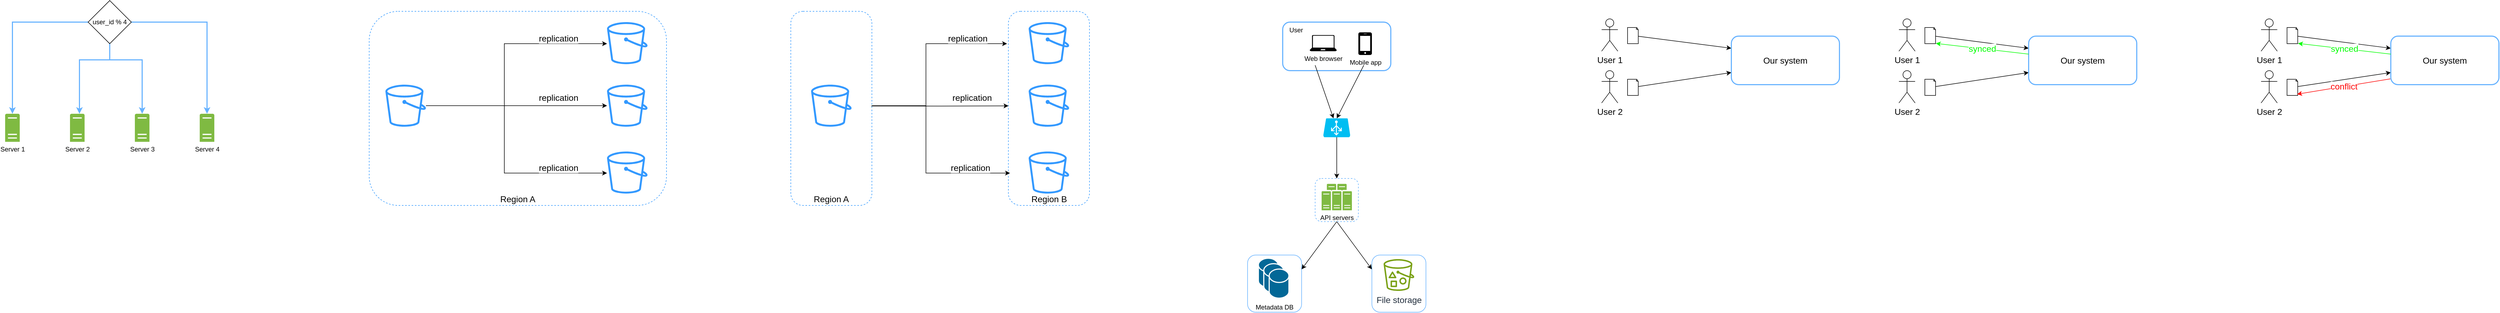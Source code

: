 <mxfile version="25.0.3">
  <diagram name="Page-1" id="DRFL2DdX7cvpsLH4rrUR">
    <mxGraphModel dx="1434" dy="802" grid="1" gridSize="10" guides="1" tooltips="1" connect="1" arrows="1" fold="1" page="1" pageScale="1" pageWidth="827" pageHeight="1169" math="0" shadow="0">
      <root>
        <mxCell id="0" />
        <mxCell id="1" parent="0" />
        <mxCell id="ic0bMQRyNlB7XZAVLNTT-1" value="" style="rounded=1;whiteSpace=wrap;html=1;verticalAlign=bottom;strokeColor=#66B2FF;" vertex="1" parent="1">
          <mxGeometry x="2815" y="532" width="100" height="106" as="geometry" />
        </mxCell>
        <mxCell id="ic0bMQRyNlB7XZAVLNTT-2" value="Metadata DB" style="rounded=1;whiteSpace=wrap;html=1;verticalAlign=bottom;strokeColor=#66B2FF;" vertex="1" parent="1">
          <mxGeometry x="2585" y="532" width="100" height="106" as="geometry" />
        </mxCell>
        <mxCell id="ic0bMQRyNlB7XZAVLNTT-3" style="rounded=0;orthogonalLoop=1;jettySize=auto;html=1;exitX=0.5;exitY=1;exitDx=0;exitDy=0;entryX=1;entryY=0.25;entryDx=0;entryDy=0;" edge="1" parent="1" source="ic0bMQRyNlB7XZAVLNTT-5" target="ic0bMQRyNlB7XZAVLNTT-2">
          <mxGeometry relative="1" as="geometry">
            <mxPoint x="2755" y="470" as="sourcePoint" />
          </mxGeometry>
        </mxCell>
        <mxCell id="ic0bMQRyNlB7XZAVLNTT-4" style="edgeStyle=none;shape=connector;rounded=0;orthogonalLoop=1;jettySize=auto;html=1;entryX=0;entryY=0.25;entryDx=0;entryDy=0;strokeColor=default;align=center;verticalAlign=middle;fontFamily=Helvetica;fontSize=11;fontColor=default;labelBackgroundColor=default;endArrow=classic;exitX=0.5;exitY=1;exitDx=0;exitDy=0;" edge="1" parent="1" source="ic0bMQRyNlB7XZAVLNTT-5" target="ic0bMQRyNlB7XZAVLNTT-1">
          <mxGeometry relative="1" as="geometry">
            <mxPoint x="2755" y="470" as="sourcePoint" />
          </mxGeometry>
        </mxCell>
        <mxCell id="ic0bMQRyNlB7XZAVLNTT-5" value="" style="rounded=1;whiteSpace=wrap;html=1;dashed=1;strokeColor=#66B2FF;" vertex="1" parent="1">
          <mxGeometry x="2710" y="390" width="80" height="80" as="geometry" />
        </mxCell>
        <mxCell id="ic0bMQRyNlB7XZAVLNTT-6" value="User" style="rounded=1;whiteSpace=wrap;html=1;strokeColor=#66B2FF;strokeWidth=2;labelPosition=center;verticalLabelPosition=middle;align=center;verticalAlign=middle;spacingBottom=60;spacingRight=150;" vertex="1" parent="1">
          <mxGeometry x="2650" y="100" width="200" height="90" as="geometry" />
        </mxCell>
        <mxCell id="ic0bMQRyNlB7XZAVLNTT-7" value="" style="rounded=0;orthogonalLoop=1;jettySize=auto;html=1;exitX=0.3;exitY=0.889;exitDx=0;exitDy=0;exitPerimeter=0;" edge="1" parent="1" source="ic0bMQRyNlB7XZAVLNTT-6" target="ic0bMQRyNlB7XZAVLNTT-37">
          <mxGeometry relative="1" as="geometry">
            <mxPoint x="2700" y="60" as="sourcePoint" />
          </mxGeometry>
        </mxCell>
        <mxCell id="ic0bMQRyNlB7XZAVLNTT-8" value="Region B" style="rounded=1;whiteSpace=wrap;html=1;dashed=1;fillColor=default;strokeColor=#3399FF;verticalAlign=bottom;fontSize=16;fontStyle=0" vertex="1" parent="1">
          <mxGeometry x="2142.5" y="80" width="150" height="360" as="geometry" />
        </mxCell>
        <mxCell id="ic0bMQRyNlB7XZAVLNTT-9" value="Server 1" style="sketch=0;pointerEvents=1;shadow=0;dashed=0;html=1;strokeColor=none;labelPosition=center;verticalLabelPosition=bottom;verticalAlign=top;outlineConnect=0;align=center;shape=mxgraph.office.servers.server_generic;fillColor=#7FBA42;" vertex="1" parent="1">
          <mxGeometry x="286.5" y="270" width="27" height="52" as="geometry" />
        </mxCell>
        <mxCell id="ic0bMQRyNlB7XZAVLNTT-10" style="edgeStyle=orthogonalEdgeStyle;rounded=0;orthogonalLoop=1;jettySize=auto;html=1;strokeColor=#66B2FF;strokeWidth=2;" edge="1" parent="1" source="ic0bMQRyNlB7XZAVLNTT-14" target="ic0bMQRyNlB7XZAVLNTT-9">
          <mxGeometry relative="1" as="geometry" />
        </mxCell>
        <mxCell id="ic0bMQRyNlB7XZAVLNTT-11" style="edgeStyle=orthogonalEdgeStyle;rounded=0;orthogonalLoop=1;jettySize=auto;html=1;strokeColor=#66B2FF;strokeWidth=2;" edge="1" parent="1" source="ic0bMQRyNlB7XZAVLNTT-14" target="ic0bMQRyNlB7XZAVLNTT-15">
          <mxGeometry relative="1" as="geometry">
            <Array as="points">
              <mxPoint x="480" y="170" />
              <mxPoint x="424" y="170" />
            </Array>
          </mxGeometry>
        </mxCell>
        <mxCell id="ic0bMQRyNlB7XZAVLNTT-12" style="edgeStyle=orthogonalEdgeStyle;rounded=0;orthogonalLoop=1;jettySize=auto;html=1;exitX=0.5;exitY=1;exitDx=0;exitDy=0;strokeColor=#66B2FF;strokeWidth=2;" edge="1" parent="1" source="ic0bMQRyNlB7XZAVLNTT-14" target="ic0bMQRyNlB7XZAVLNTT-16">
          <mxGeometry relative="1" as="geometry">
            <Array as="points">
              <mxPoint x="480" y="170" />
              <mxPoint x="540" y="170" />
            </Array>
          </mxGeometry>
        </mxCell>
        <mxCell id="ic0bMQRyNlB7XZAVLNTT-13" style="edgeStyle=orthogonalEdgeStyle;rounded=0;orthogonalLoop=1;jettySize=auto;html=1;strokeColor=#66B2FF;strokeWidth=2;" edge="1" parent="1" source="ic0bMQRyNlB7XZAVLNTT-14" target="ic0bMQRyNlB7XZAVLNTT-17">
          <mxGeometry relative="1" as="geometry" />
        </mxCell>
        <mxCell id="ic0bMQRyNlB7XZAVLNTT-14" value="user_id % 4" style="rhombus;whiteSpace=wrap;html=1;" vertex="1" parent="1">
          <mxGeometry x="440" y="60" width="80" height="80" as="geometry" />
        </mxCell>
        <mxCell id="ic0bMQRyNlB7XZAVLNTT-15" value="Server 2" style="sketch=0;pointerEvents=1;shadow=0;dashed=0;html=1;strokeColor=none;labelPosition=center;verticalLabelPosition=bottom;verticalAlign=top;outlineConnect=0;align=center;shape=mxgraph.office.servers.server_generic;fillColor=#7FBA42;" vertex="1" parent="1">
          <mxGeometry x="406.5" y="270" width="27" height="52" as="geometry" />
        </mxCell>
        <mxCell id="ic0bMQRyNlB7XZAVLNTT-16" value="Server 3" style="sketch=0;pointerEvents=1;shadow=0;dashed=0;html=1;strokeColor=none;labelPosition=center;verticalLabelPosition=bottom;verticalAlign=top;outlineConnect=0;align=center;shape=mxgraph.office.servers.server_generic;fillColor=#7FBA42;" vertex="1" parent="1">
          <mxGeometry x="526.5" y="270" width="27" height="52" as="geometry" />
        </mxCell>
        <mxCell id="ic0bMQRyNlB7XZAVLNTT-17" value="Server 4" style="sketch=0;pointerEvents=1;shadow=0;dashed=0;html=1;strokeColor=none;labelPosition=center;verticalLabelPosition=bottom;verticalAlign=top;outlineConnect=0;align=center;shape=mxgraph.office.servers.server_generic;fillColor=#7FBA42;" vertex="1" parent="1">
          <mxGeometry x="646.5" y="270" width="27" height="52" as="geometry" />
        </mxCell>
        <mxCell id="ic0bMQRyNlB7XZAVLNTT-18" value="Region A" style="rounded=1;whiteSpace=wrap;html=1;dashed=1;fillColor=default;strokeColor=#3399FF;verticalAlign=bottom;fontSize=16;fontStyle=0" vertex="1" parent="1">
          <mxGeometry x="960" y="80" width="550" height="360" as="geometry" />
        </mxCell>
        <mxCell id="ic0bMQRyNlB7XZAVLNTT-19" value="replication" style="edgeStyle=orthogonalEdgeStyle;rounded=0;orthogonalLoop=1;jettySize=auto;html=1;fontSize=16;verticalAlign=middle;" edge="1" parent="1" source="ic0bMQRyNlB7XZAVLNTT-22" target="ic0bMQRyNlB7XZAVLNTT-23">
          <mxGeometry x="0.463" y="15" relative="1" as="geometry">
            <mxPoint as="offset" />
          </mxGeometry>
        </mxCell>
        <mxCell id="ic0bMQRyNlB7XZAVLNTT-20" value="replication" style="edgeStyle=orthogonalEdgeStyle;rounded=0;orthogonalLoop=1;jettySize=auto;html=1;verticalAlign=middle;fontSize=16;" edge="1" parent="1" source="ic0bMQRyNlB7XZAVLNTT-22" target="ic0bMQRyNlB7XZAVLNTT-24">
          <mxGeometry x="0.6" y="10" relative="1" as="geometry">
            <Array as="points">
              <mxPoint x="1210" y="255" />
              <mxPoint x="1210" y="140" />
            </Array>
            <mxPoint as="offset" />
          </mxGeometry>
        </mxCell>
        <mxCell id="ic0bMQRyNlB7XZAVLNTT-21" value="replication" style="edgeStyle=orthogonalEdgeStyle;rounded=0;orthogonalLoop=1;jettySize=auto;html=1;verticalAlign=middle;fontSize=16;" edge="1" parent="1" source="ic0bMQRyNlB7XZAVLNTT-22" target="ic0bMQRyNlB7XZAVLNTT-25">
          <mxGeometry x="0.609" y="10" relative="1" as="geometry">
            <Array as="points">
              <mxPoint x="1210" y="255" />
              <mxPoint x="1210" y="380" />
            </Array>
            <mxPoint as="offset" />
          </mxGeometry>
        </mxCell>
        <mxCell id="ic0bMQRyNlB7XZAVLNTT-22" value="" style="sketch=0;outlineConnect=0;fontColor=#232F3E;gradientColor=none;fillColor=#3399FF;strokeColor=none;dashed=0;verticalLabelPosition=bottom;verticalAlign=top;align=center;html=1;fontSize=12;fontStyle=0;aspect=fixed;pointerEvents=1;shape=mxgraph.aws4.bucket;" vertex="1" parent="1">
          <mxGeometry x="990" y="216" width="75" height="78" as="geometry" />
        </mxCell>
        <mxCell id="ic0bMQRyNlB7XZAVLNTT-23" value="" style="sketch=0;outlineConnect=0;fontColor=#232F3E;gradientColor=none;fillColor=#3399FF;strokeColor=none;dashed=0;verticalLabelPosition=bottom;verticalAlign=top;align=center;html=1;fontSize=12;fontStyle=0;aspect=fixed;pointerEvents=1;shape=mxgraph.aws4.bucket;" vertex="1" parent="1">
          <mxGeometry x="1400" y="216" width="75" height="78" as="geometry" />
        </mxCell>
        <mxCell id="ic0bMQRyNlB7XZAVLNTT-24" value="" style="sketch=0;outlineConnect=0;fontColor=#232F3E;gradientColor=none;fillColor=#3399FF;strokeColor=none;dashed=0;verticalLabelPosition=bottom;verticalAlign=top;align=center;html=1;fontSize=12;fontStyle=0;aspect=fixed;pointerEvents=1;shape=mxgraph.aws4.bucket;" vertex="1" parent="1">
          <mxGeometry x="1400" y="100" width="75" height="78" as="geometry" />
        </mxCell>
        <mxCell id="ic0bMQRyNlB7XZAVLNTT-25" value="" style="sketch=0;outlineConnect=0;fontColor=#232F3E;gradientColor=none;fillColor=#3399FF;strokeColor=none;dashed=0;verticalLabelPosition=bottom;verticalAlign=top;align=center;html=1;fontSize=12;fontStyle=0;aspect=fixed;pointerEvents=1;shape=mxgraph.aws4.bucket;" vertex="1" parent="1">
          <mxGeometry x="1400" y="340" width="75" height="78" as="geometry" />
        </mxCell>
        <mxCell id="ic0bMQRyNlB7XZAVLNTT-26" value="Region A" style="rounded=1;whiteSpace=wrap;html=1;dashed=1;fillColor=default;strokeColor=#3399FF;verticalAlign=bottom;fontSize=16;fontStyle=0" vertex="1" parent="1">
          <mxGeometry x="1740" y="80" width="150" height="360" as="geometry" />
        </mxCell>
        <mxCell id="ic0bMQRyNlB7XZAVLNTT-27" value="replication" style="edgeStyle=orthogonalEdgeStyle;rounded=0;orthogonalLoop=1;jettySize=auto;html=1;fontSize=16;verticalAlign=middle;exitX=0.993;exitY=0.488;exitDx=0;exitDy=0;exitPerimeter=0;entryX=0.001;entryY=0.487;entryDx=0;entryDy=0;entryPerimeter=0;" edge="1" parent="1" source="ic0bMQRyNlB7XZAVLNTT-26" target="ic0bMQRyNlB7XZAVLNTT-8">
          <mxGeometry x="0.463" y="15" relative="1" as="geometry">
            <mxPoint as="offset" />
          </mxGeometry>
        </mxCell>
        <mxCell id="ic0bMQRyNlB7XZAVLNTT-28" value="replication" style="edgeStyle=orthogonalEdgeStyle;rounded=0;orthogonalLoop=1;jettySize=auto;html=1;verticalAlign=middle;fontSize=16;" edge="1" parent="1" source="ic0bMQRyNlB7XZAVLNTT-26">
          <mxGeometry x="0.6" y="10" relative="1" as="geometry">
            <Array as="points">
              <mxPoint x="1990" y="255" />
              <mxPoint x="1990" y="140" />
            </Array>
            <mxPoint as="offset" />
            <mxPoint x="2140" y="140" as="targetPoint" />
          </mxGeometry>
        </mxCell>
        <mxCell id="ic0bMQRyNlB7XZAVLNTT-29" value="replication" style="edgeStyle=orthogonalEdgeStyle;rounded=0;orthogonalLoop=1;jettySize=auto;html=1;verticalAlign=middle;fontSize=16;entryX=0.02;entryY=0.836;entryDx=0;entryDy=0;entryPerimeter=0;" edge="1" parent="1" target="ic0bMQRyNlB7XZAVLNTT-8">
          <mxGeometry x="0.609" y="10" relative="1" as="geometry">
            <Array as="points">
              <mxPoint x="1990" y="255" />
              <mxPoint x="1990" y="380" />
              <mxPoint x="2145" y="380" />
            </Array>
            <mxPoint as="offset" />
            <mxPoint x="1890" y="255" as="sourcePoint" />
            <mxPoint x="2140" y="380" as="targetPoint" />
          </mxGeometry>
        </mxCell>
        <mxCell id="ic0bMQRyNlB7XZAVLNTT-30" value="" style="sketch=0;outlineConnect=0;fontColor=#232F3E;gradientColor=none;fillColor=#3399FF;strokeColor=none;dashed=0;verticalLabelPosition=bottom;verticalAlign=top;align=center;html=1;fontSize=12;fontStyle=0;aspect=fixed;pointerEvents=1;shape=mxgraph.aws4.bucket;" vertex="1" parent="1">
          <mxGeometry x="1777.5" y="216" width="75" height="78" as="geometry" />
        </mxCell>
        <mxCell id="ic0bMQRyNlB7XZAVLNTT-31" value="" style="sketch=0;outlineConnect=0;fontColor=#232F3E;gradientColor=none;fillColor=#3399FF;strokeColor=none;dashed=0;verticalLabelPosition=bottom;verticalAlign=top;align=center;html=1;fontSize=12;fontStyle=0;aspect=fixed;pointerEvents=1;shape=mxgraph.aws4.bucket;" vertex="1" parent="1">
          <mxGeometry x="2180" y="216" width="75" height="78" as="geometry" />
        </mxCell>
        <mxCell id="ic0bMQRyNlB7XZAVLNTT-32" value="" style="sketch=0;outlineConnect=0;fontColor=#232F3E;gradientColor=none;fillColor=#3399FF;strokeColor=none;dashed=0;verticalLabelPosition=bottom;verticalAlign=top;align=center;html=1;fontSize=12;fontStyle=0;aspect=fixed;pointerEvents=1;shape=mxgraph.aws4.bucket;" vertex="1" parent="1">
          <mxGeometry x="2180" y="100" width="75" height="78" as="geometry" />
        </mxCell>
        <mxCell id="ic0bMQRyNlB7XZAVLNTT-33" value="" style="sketch=0;outlineConnect=0;fontColor=#232F3E;gradientColor=none;fillColor=#3399FF;strokeColor=none;dashed=0;verticalLabelPosition=bottom;verticalAlign=top;align=center;html=1;fontSize=12;fontStyle=0;aspect=fixed;pointerEvents=1;shape=mxgraph.aws4.bucket;" vertex="1" parent="1">
          <mxGeometry x="2180" y="340" width="75" height="78" as="geometry" />
        </mxCell>
        <mxCell id="ic0bMQRyNlB7XZAVLNTT-34" value="Web browser" style="sketch=0;aspect=fixed;pointerEvents=1;shadow=0;dashed=0;html=1;strokeColor=none;labelPosition=center;verticalLabelPosition=bottom;verticalAlign=top;align=center;fillColor=#000000;shape=mxgraph.azure.laptop" vertex="1" parent="1">
          <mxGeometry x="2700" y="124" width="50" height="30" as="geometry" />
        </mxCell>
        <mxCell id="ic0bMQRyNlB7XZAVLNTT-35" value="Mobile app" style="sketch=0;pointerEvents=1;shadow=0;dashed=0;html=1;strokeColor=none;fillColor=#000000;labelPosition=center;verticalLabelPosition=bottom;verticalAlign=top;outlineConnect=0;align=center;shape=mxgraph.office.devices.cell_phone_iphone_standalone;" vertex="1" parent="1">
          <mxGeometry x="2790" y="119" width="25" height="42" as="geometry" />
        </mxCell>
        <mxCell id="ic0bMQRyNlB7XZAVLNTT-36" value="" style="edgeStyle=orthogonalEdgeStyle;rounded=0;orthogonalLoop=1;jettySize=auto;html=1;" edge="1" parent="1" source="ic0bMQRyNlB7XZAVLNTT-37">
          <mxGeometry relative="1" as="geometry">
            <mxPoint x="2750" y="390" as="targetPoint" />
          </mxGeometry>
        </mxCell>
        <mxCell id="ic0bMQRyNlB7XZAVLNTT-37" value="" style="verticalLabelPosition=bottom;html=1;verticalAlign=top;align=center;strokeColor=none;fillColor=#00BEF2;shape=mxgraph.azure.azure_load_balancer;" vertex="1" parent="1">
          <mxGeometry x="2725" y="278.5" width="50" height="35" as="geometry" />
        </mxCell>
        <mxCell id="ic0bMQRyNlB7XZAVLNTT-38" style="rounded=0;orthogonalLoop=1;jettySize=auto;html=1;entryX=0.5;entryY=0;entryDx=0;entryDy=0;entryPerimeter=0;exitX=0.75;exitY=0.889;exitDx=0;exitDy=0;exitPerimeter=0;" edge="1" parent="1" source="ic0bMQRyNlB7XZAVLNTT-6" target="ic0bMQRyNlB7XZAVLNTT-37">
          <mxGeometry relative="1" as="geometry" />
        </mxCell>
        <mxCell id="ic0bMQRyNlB7XZAVLNTT-39" value="API servers" style="sketch=0;pointerEvents=1;shadow=0;dashed=0;html=1;strokeColor=none;fillColor=#505050;labelPosition=center;verticalLabelPosition=bottom;verticalAlign=top;outlineConnect=0;align=center;shape=mxgraph.office.servers.server_farm;fillColor=#7FBA42;" vertex="1" parent="1">
          <mxGeometry x="2722" y="400" width="56" height="49" as="geometry" />
        </mxCell>
        <mxCell id="ic0bMQRyNlB7XZAVLNTT-40" value="" style="shape=mxgraph.cisco.storage.relational_database;html=1;pointerEvents=1;dashed=0;fillColor=#036897;strokeColor=#ffffff;strokeWidth=2;verticalLabelPosition=bottom;verticalAlign=top;align=center;outlineConnect=0;" vertex="1" parent="1">
          <mxGeometry x="2605.0" y="538" width="36.5" height="54" as="geometry" />
        </mxCell>
        <mxCell id="ic0bMQRyNlB7XZAVLNTT-41" value="" style="shape=mxgraph.cisco.storage.relational_database;html=1;pointerEvents=1;dashed=0;fillColor=#036897;strokeColor=#ffffff;strokeWidth=2;verticalLabelPosition=bottom;verticalAlign=top;align=center;outlineConnect=0;" vertex="1" parent="1">
          <mxGeometry x="2615.0" y="548" width="36.5" height="54" as="geometry" />
        </mxCell>
        <mxCell id="ic0bMQRyNlB7XZAVLNTT-42" value="" style="shape=mxgraph.cisco.storage.relational_database;html=1;pointerEvents=1;dashed=0;fillColor=#036897;strokeColor=#ffffff;strokeWidth=2;verticalLabelPosition=bottom;verticalAlign=top;align=center;outlineConnect=0;" vertex="1" parent="1">
          <mxGeometry x="2625.0" y="558" width="36.5" height="54" as="geometry" />
        </mxCell>
        <mxCell id="ic0bMQRyNlB7XZAVLNTT-43" value="File storage" style="sketch=0;outlineConnect=0;fontColor=#232F3E;gradientColor=none;fillColor=#7AA116;strokeColor=none;dashed=0;verticalLabelPosition=bottom;verticalAlign=top;align=center;html=1;fontSize=16;fontStyle=0;aspect=fixed;pointerEvents=1;shape=mxgraph.aws4.bucket_with_objects;" vertex="1" parent="1">
          <mxGeometry x="2836.64" y="539.5" width="56.73" height="59" as="geometry" />
        </mxCell>
        <mxCell id="ic0bMQRyNlB7XZAVLNTT-44" value="User 1" style="shape=umlActor;verticalLabelPosition=bottom;verticalAlign=top;html=1;outlineConnect=0;fontFamily=Helvetica;fontSize=16;fontColor=default;labelBackgroundColor=default;" vertex="1" parent="1">
          <mxGeometry x="3240" y="94" width="30" height="60" as="geometry" />
        </mxCell>
        <mxCell id="ic0bMQRyNlB7XZAVLNTT-45" style="edgeStyle=none;shape=connector;rounded=0;orthogonalLoop=1;jettySize=auto;html=1;entryX=0;entryY=0.25;entryDx=0;entryDy=0;strokeColor=default;align=center;verticalAlign=middle;fontFamily=Helvetica;fontSize=11;fontColor=default;labelBackgroundColor=default;endArrow=classic;" edge="1" parent="1" source="ic0bMQRyNlB7XZAVLNTT-46" target="ic0bMQRyNlB7XZAVLNTT-50">
          <mxGeometry relative="1" as="geometry" />
        </mxCell>
        <mxCell id="ic0bMQRyNlB7XZAVLNTT-46" value="" style="whiteSpace=wrap;html=1;shape=mxgraph.basic.document;fontFamily=Helvetica;fontSize=11;fontColor=default;labelBackgroundColor=default;" vertex="1" parent="1">
          <mxGeometry x="3288" y="110" width="20" height="30" as="geometry" />
        </mxCell>
        <mxCell id="ic0bMQRyNlB7XZAVLNTT-47" value="User 2" style="shape=umlActor;verticalLabelPosition=bottom;verticalAlign=top;html=1;outlineConnect=0;fontFamily=Helvetica;fontSize=16;fontColor=default;labelBackgroundColor=default;" vertex="1" parent="1">
          <mxGeometry x="3240" y="190" width="30" height="60" as="geometry" />
        </mxCell>
        <mxCell id="ic0bMQRyNlB7XZAVLNTT-48" style="edgeStyle=none;shape=connector;rounded=0;orthogonalLoop=1;jettySize=auto;html=1;entryX=0;entryY=0.75;entryDx=0;entryDy=0;strokeColor=default;align=center;verticalAlign=middle;fontFamily=Helvetica;fontSize=11;fontColor=default;labelBackgroundColor=default;endArrow=classic;" edge="1" parent="1" source="ic0bMQRyNlB7XZAVLNTT-49" target="ic0bMQRyNlB7XZAVLNTT-50">
          <mxGeometry relative="1" as="geometry" />
        </mxCell>
        <mxCell id="ic0bMQRyNlB7XZAVLNTT-49" value="" style="whiteSpace=wrap;html=1;shape=mxgraph.basic.document;fontFamily=Helvetica;fontSize=11;fontColor=default;labelBackgroundColor=default;" vertex="1" parent="1">
          <mxGeometry x="3288" y="206" width="20" height="30" as="geometry" />
        </mxCell>
        <mxCell id="ic0bMQRyNlB7XZAVLNTT-50" value="Our system" style="rounded=1;whiteSpace=wrap;html=1;strokeColor=#66B2FF;strokeWidth=2;labelPosition=center;verticalLabelPosition=middle;align=center;verticalAlign=middle;spacingBottom=0;spacingRight=0;fontSize=16;" vertex="1" parent="1">
          <mxGeometry x="3480" y="126" width="200" height="90" as="geometry" />
        </mxCell>
        <mxCell id="ic0bMQRyNlB7XZAVLNTT-51" value="User 1" style="shape=umlActor;verticalLabelPosition=bottom;verticalAlign=top;html=1;outlineConnect=0;fontFamily=Helvetica;fontSize=16;fontColor=default;labelBackgroundColor=default;" vertex="1" parent="1">
          <mxGeometry x="3790" y="94" width="30" height="60" as="geometry" />
        </mxCell>
        <mxCell id="ic0bMQRyNlB7XZAVLNTT-52" style="edgeStyle=none;shape=connector;rounded=0;orthogonalLoop=1;jettySize=auto;html=1;entryX=0;entryY=0.25;entryDx=0;entryDy=0;strokeColor=default;align=center;verticalAlign=middle;fontFamily=Helvetica;fontSize=11;fontColor=default;labelBackgroundColor=default;endArrow=classic;" edge="1" parent="1" source="ic0bMQRyNlB7XZAVLNTT-53" target="ic0bMQRyNlB7XZAVLNTT-57">
          <mxGeometry relative="1" as="geometry" />
        </mxCell>
        <mxCell id="ic0bMQRyNlB7XZAVLNTT-53" value="" style="whiteSpace=wrap;html=1;shape=mxgraph.basic.document;fontFamily=Helvetica;fontSize=11;fontColor=default;labelBackgroundColor=default;" vertex="1" parent="1">
          <mxGeometry x="3838" y="110" width="20" height="30" as="geometry" />
        </mxCell>
        <mxCell id="ic0bMQRyNlB7XZAVLNTT-54" value="User 2" style="shape=umlActor;verticalLabelPosition=bottom;verticalAlign=top;html=1;outlineConnect=0;fontFamily=Helvetica;fontSize=16;fontColor=default;labelBackgroundColor=default;" vertex="1" parent="1">
          <mxGeometry x="3790" y="190" width="30" height="60" as="geometry" />
        </mxCell>
        <mxCell id="ic0bMQRyNlB7XZAVLNTT-55" style="edgeStyle=none;shape=connector;rounded=0;orthogonalLoop=1;jettySize=auto;html=1;entryX=0;entryY=0.75;entryDx=0;entryDy=0;strokeColor=default;align=center;verticalAlign=middle;fontFamily=Helvetica;fontSize=11;fontColor=default;labelBackgroundColor=default;endArrow=classic;" edge="1" parent="1" source="ic0bMQRyNlB7XZAVLNTT-56" target="ic0bMQRyNlB7XZAVLNTT-57">
          <mxGeometry relative="1" as="geometry" />
        </mxCell>
        <mxCell id="ic0bMQRyNlB7XZAVLNTT-56" value="" style="whiteSpace=wrap;html=1;shape=mxgraph.basic.document;fontFamily=Helvetica;fontSize=11;fontColor=default;labelBackgroundColor=default;" vertex="1" parent="1">
          <mxGeometry x="3838" y="206" width="20" height="30" as="geometry" />
        </mxCell>
        <mxCell id="ic0bMQRyNlB7XZAVLNTT-57" value="Our system" style="rounded=1;whiteSpace=wrap;html=1;strokeColor=#66B2FF;strokeWidth=2;labelPosition=center;verticalLabelPosition=middle;align=center;verticalAlign=middle;spacingBottom=0;spacingRight=0;fontSize=16;" vertex="1" parent="1">
          <mxGeometry x="4030" y="126" width="200" height="90" as="geometry" />
        </mxCell>
        <mxCell id="ic0bMQRyNlB7XZAVLNTT-58" value="synced" style="edgeStyle=none;shape=connector;rounded=0;orthogonalLoop=1;jettySize=auto;html=1;entryX=1.017;entryY=0.983;entryDx=0;entryDy=0;entryPerimeter=0;strokeColor=#00FF00;align=center;verticalAlign=middle;fontFamily=Helvetica;fontSize=16;fontColor=#00FF00;labelBackgroundColor=default;endArrow=classic;strokeWidth=1;" edge="1" parent="1" source="ic0bMQRyNlB7XZAVLNTT-57" target="ic0bMQRyNlB7XZAVLNTT-53">
          <mxGeometry relative="1" as="geometry" />
        </mxCell>
        <mxCell id="ic0bMQRyNlB7XZAVLNTT-59" value="User 1" style="shape=umlActor;verticalLabelPosition=bottom;verticalAlign=top;html=1;outlineConnect=0;fontFamily=Helvetica;fontSize=16;fontColor=default;labelBackgroundColor=default;" vertex="1" parent="1">
          <mxGeometry x="4460" y="94" width="30" height="60" as="geometry" />
        </mxCell>
        <mxCell id="ic0bMQRyNlB7XZAVLNTT-60" style="edgeStyle=none;shape=connector;rounded=0;orthogonalLoop=1;jettySize=auto;html=1;entryX=0;entryY=0.25;entryDx=0;entryDy=0;strokeColor=default;align=center;verticalAlign=middle;fontFamily=Helvetica;fontSize=11;fontColor=default;labelBackgroundColor=default;endArrow=classic;" edge="1" parent="1" source="ic0bMQRyNlB7XZAVLNTT-61" target="ic0bMQRyNlB7XZAVLNTT-65">
          <mxGeometry relative="1" as="geometry" />
        </mxCell>
        <mxCell id="ic0bMQRyNlB7XZAVLNTT-61" value="" style="whiteSpace=wrap;html=1;shape=mxgraph.basic.document;fontFamily=Helvetica;fontSize=11;fontColor=default;labelBackgroundColor=default;" vertex="1" parent="1">
          <mxGeometry x="4508" y="110" width="20" height="30" as="geometry" />
        </mxCell>
        <mxCell id="ic0bMQRyNlB7XZAVLNTT-62" value="User 2" style="shape=umlActor;verticalLabelPosition=bottom;verticalAlign=top;html=1;outlineConnect=0;fontFamily=Helvetica;fontSize=16;fontColor=default;labelBackgroundColor=default;" vertex="1" parent="1">
          <mxGeometry x="4460" y="190" width="30" height="60" as="geometry" />
        </mxCell>
        <mxCell id="ic0bMQRyNlB7XZAVLNTT-63" style="edgeStyle=none;shape=connector;rounded=0;orthogonalLoop=1;jettySize=auto;html=1;entryX=0;entryY=0.75;entryDx=0;entryDy=0;strokeColor=default;align=center;verticalAlign=middle;fontFamily=Helvetica;fontSize=11;fontColor=default;labelBackgroundColor=default;endArrow=classic;" edge="1" parent="1" source="ic0bMQRyNlB7XZAVLNTT-64" target="ic0bMQRyNlB7XZAVLNTT-65">
          <mxGeometry relative="1" as="geometry" />
        </mxCell>
        <mxCell id="ic0bMQRyNlB7XZAVLNTT-64" value="" style="whiteSpace=wrap;html=1;shape=mxgraph.basic.document;fontFamily=Helvetica;fontSize=11;fontColor=default;labelBackgroundColor=default;" vertex="1" parent="1">
          <mxGeometry x="4508" y="206" width="20" height="30" as="geometry" />
        </mxCell>
        <mxCell id="ic0bMQRyNlB7XZAVLNTT-65" value="Our system" style="rounded=1;whiteSpace=wrap;html=1;strokeColor=#66B2FF;strokeWidth=2;labelPosition=center;verticalLabelPosition=middle;align=center;verticalAlign=middle;spacingBottom=0;spacingRight=0;fontSize=16;" vertex="1" parent="1">
          <mxGeometry x="4700" y="126" width="200" height="90" as="geometry" />
        </mxCell>
        <mxCell id="ic0bMQRyNlB7XZAVLNTT-66" value="synced" style="edgeStyle=none;shape=connector;rounded=0;orthogonalLoop=1;jettySize=auto;html=1;entryX=1.017;entryY=0.983;entryDx=0;entryDy=0;entryPerimeter=0;strokeColor=#00FF00;align=center;verticalAlign=middle;fontFamily=Helvetica;fontSize=16;fontColor=#00FF00;labelBackgroundColor=default;endArrow=classic;strokeWidth=1;" edge="1" parent="1" source="ic0bMQRyNlB7XZAVLNTT-65" target="ic0bMQRyNlB7XZAVLNTT-61">
          <mxGeometry relative="1" as="geometry" />
        </mxCell>
        <mxCell id="ic0bMQRyNlB7XZAVLNTT-67" value="conflict" style="edgeStyle=none;shape=connector;rounded=0;orthogonalLoop=1;jettySize=auto;html=1;entryX=0.933;entryY=0.922;entryDx=0;entryDy=0;entryPerimeter=0;strokeColor=#FF0000;align=center;verticalAlign=middle;fontFamily=Helvetica;fontSize=16;fontColor=#FF0000;labelBackgroundColor=default;endArrow=classic;exitX=-0.004;exitY=0.881;exitDx=0;exitDy=0;exitPerimeter=0;" edge="1" parent="1" source="ic0bMQRyNlB7XZAVLNTT-65" target="ic0bMQRyNlB7XZAVLNTT-64">
          <mxGeometry relative="1" as="geometry" />
        </mxCell>
      </root>
    </mxGraphModel>
  </diagram>
</mxfile>
